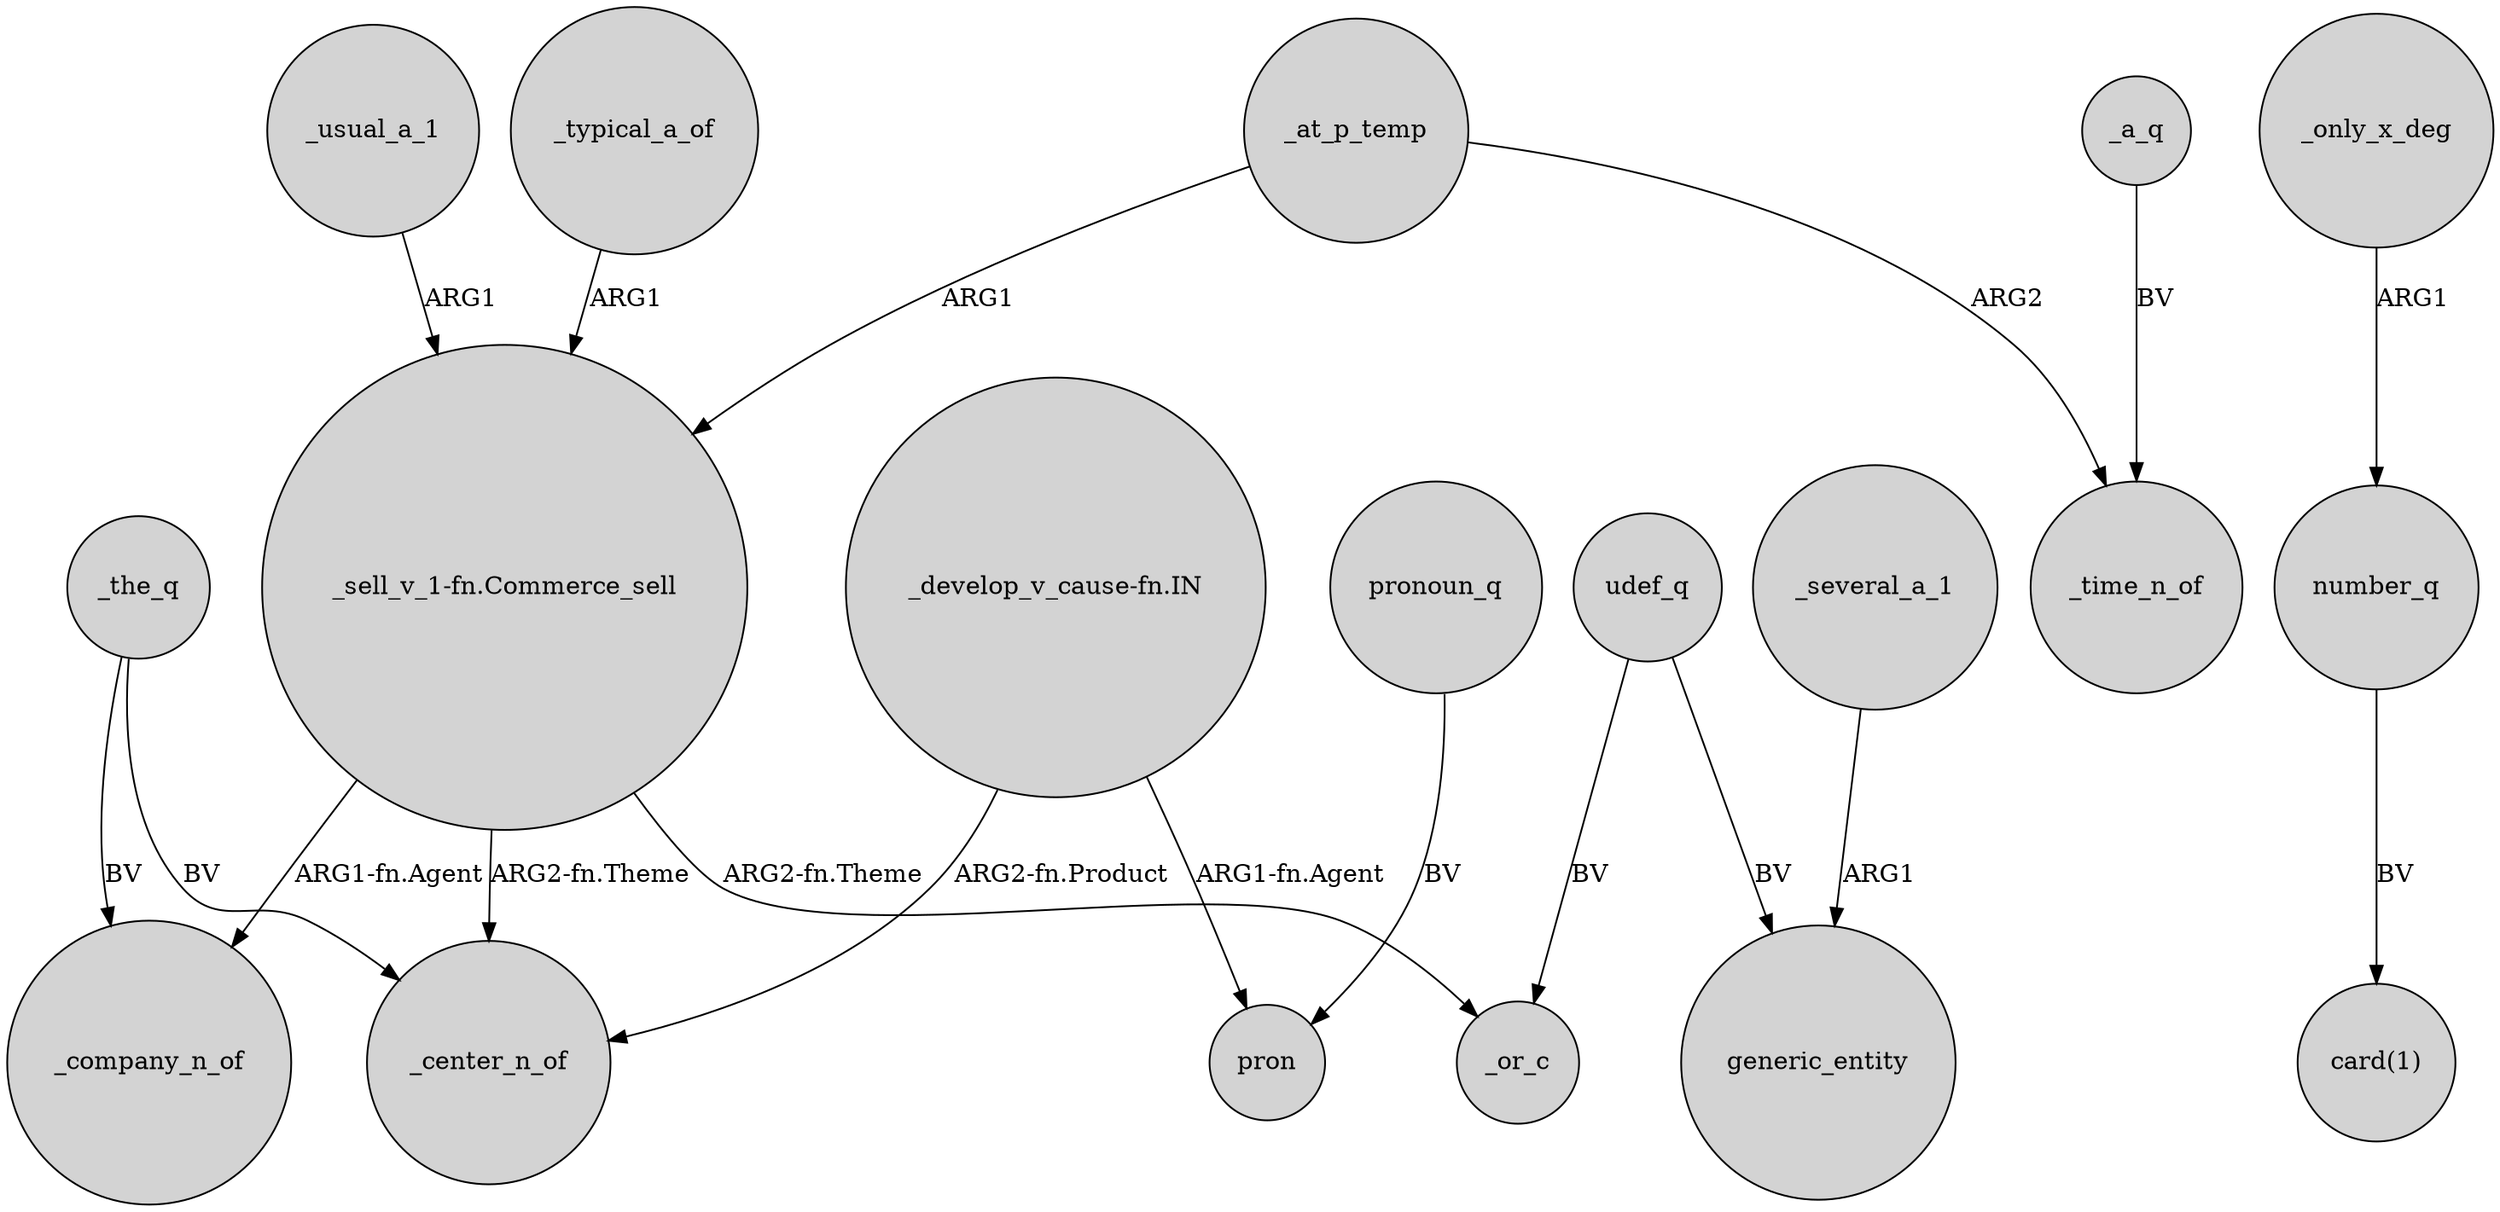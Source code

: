 digraph {
	node [shape=circle style=filled]
	_usual_a_1 -> "_sell_v_1-fn.Commerce_sell" [label=ARG1]
	_the_q -> _center_n_of [label=BV]
	"_develop_v_cause-fn.IN" -> _center_n_of [label="ARG2-fn.Product"]
	"_sell_v_1-fn.Commerce_sell" -> _or_c [label="ARG2-fn.Theme"]
	_only_x_deg -> number_q [label=ARG1]
	_at_p_temp -> "_sell_v_1-fn.Commerce_sell" [label=ARG1]
	_typical_a_of -> "_sell_v_1-fn.Commerce_sell" [label=ARG1]
	_at_p_temp -> _time_n_of [label=ARG2]
	"_develop_v_cause-fn.IN" -> pron [label="ARG1-fn.Agent"]
	"_sell_v_1-fn.Commerce_sell" -> _center_n_of [label="ARG2-fn.Theme"]
	udef_q -> generic_entity [label=BV]
	_several_a_1 -> generic_entity [label=ARG1]
	_a_q -> _time_n_of [label=BV]
	udef_q -> _or_c [label=BV]
	_the_q -> _company_n_of [label=BV]
	"_sell_v_1-fn.Commerce_sell" -> _company_n_of [label="ARG1-fn.Agent"]
	number_q -> "card(1)" [label=BV]
	pronoun_q -> pron [label=BV]
}
